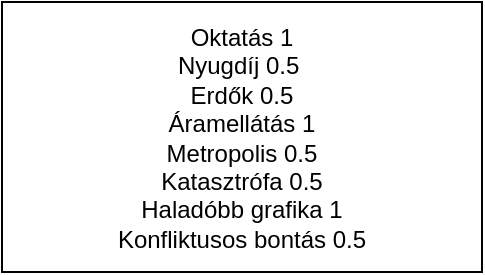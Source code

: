 <mxfile version="21.0.6" type="device"><diagram id="C5RBs43oDa-KdzZeNtuy" name="Page-1"><mxGraphModel dx="739" dy="632" grid="1" gridSize="10" guides="1" tooltips="1" connect="1" arrows="1" fold="1" page="1" pageScale="1" pageWidth="827" pageHeight="1169" math="0" shadow="0"><root><mxCell id="WIyWlLk6GJQsqaUBKTNV-0"/><mxCell id="WIyWlLk6GJQsqaUBKTNV-1" parent="WIyWlLk6GJQsqaUBKTNV-0"/><mxCell id="y6_39aclLHeGPgxwvnhG-0" value="Oktatás 1&lt;br&gt;Nyugdíj 0.5&amp;nbsp;&lt;br&gt;Erdők 0.5&lt;br&gt;Áramellátás 1&lt;br&gt;Metropolis 0.5&lt;br&gt;Katasztrófa 0.5&lt;br&gt;Haladóbb grafika 1&lt;br&gt;Konfliktusos bontás 0.5" style="rounded=0;whiteSpace=wrap;html=1;" vertex="1" parent="WIyWlLk6GJQsqaUBKTNV-1"><mxGeometry x="300" y="210" width="240" height="135" as="geometry"/></mxCell></root></mxGraphModel></diagram></mxfile>